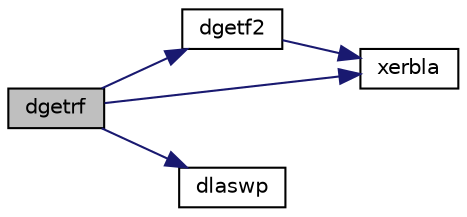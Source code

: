 digraph "dgetrf"
{
 // LATEX_PDF_SIZE
  edge [fontname="Helvetica",fontsize="10",labelfontname="Helvetica",labelfontsize="10"];
  node [fontname="Helvetica",fontsize="10",shape=record];
  rankdir="LR";
  Node1 [label="dgetrf",height=0.2,width=0.4,color="black", fillcolor="grey75", style="filled", fontcolor="black",tooltip="DGETRF VARIANT: Crout Level 3 BLAS version of the algorithm."];
  Node1 -> Node2 [color="midnightblue",fontsize="10",style="solid",fontname="Helvetica"];
  Node2 [label="dgetf2",height=0.2,width=0.4,color="black", fillcolor="white", style="filled",URL="$dgetf2_8f.html#a8360b5b2c819e19c82bfd7e6b8285f74",tooltip="DGETF2 computes the LU factorization of a general m-by-n matrix using partial pivoting with row inter..."];
  Node2 -> Node3 [color="midnightblue",fontsize="10",style="solid",fontname="Helvetica"];
  Node3 [label="xerbla",height=0.2,width=0.4,color="black", fillcolor="white", style="filled",URL="$xerbla_8f.html#a377ee61015baf8dea7770b3a404b1c07",tooltip="XERBLA"];
  Node1 -> Node4 [color="midnightblue",fontsize="10",style="solid",fontname="Helvetica"];
  Node4 [label="dlaswp",height=0.2,width=0.4,color="black", fillcolor="white", style="filled",URL="$dlaswp_8f.html#a3ccc0cf84b0493bd9adcdc02fcff449f",tooltip="DLASWP performs a series of row interchanges on a general rectangular matrix."];
  Node1 -> Node3 [color="midnightblue",fontsize="10",style="solid",fontname="Helvetica"];
}
